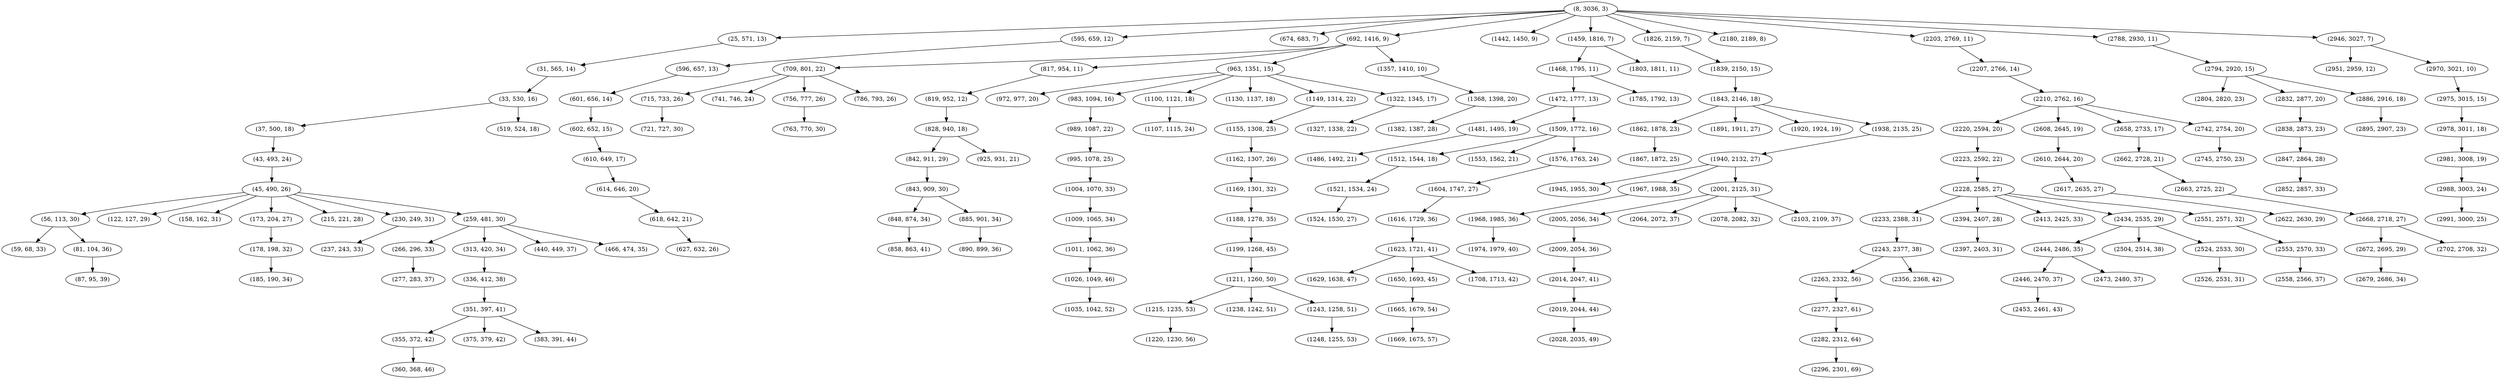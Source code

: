 digraph tree {
    "(8, 3036, 3)";
    "(25, 571, 13)";
    "(31, 565, 14)";
    "(33, 530, 16)";
    "(37, 500, 18)";
    "(43, 493, 24)";
    "(45, 490, 26)";
    "(56, 113, 30)";
    "(59, 68, 33)";
    "(81, 104, 36)";
    "(87, 95, 39)";
    "(122, 127, 29)";
    "(158, 162, 31)";
    "(173, 204, 27)";
    "(178, 198, 32)";
    "(185, 190, 34)";
    "(215, 221, 28)";
    "(230, 249, 31)";
    "(237, 243, 33)";
    "(259, 481, 30)";
    "(266, 296, 33)";
    "(277, 283, 37)";
    "(313, 420, 34)";
    "(336, 412, 38)";
    "(351, 397, 41)";
    "(355, 372, 42)";
    "(360, 368, 46)";
    "(375, 379, 42)";
    "(383, 391, 44)";
    "(440, 449, 37)";
    "(466, 474, 35)";
    "(519, 524, 18)";
    "(595, 659, 12)";
    "(596, 657, 13)";
    "(601, 656, 14)";
    "(602, 652, 15)";
    "(610, 649, 17)";
    "(614, 646, 20)";
    "(618, 642, 21)";
    "(627, 632, 26)";
    "(674, 683, 7)";
    "(692, 1416, 9)";
    "(709, 801, 22)";
    "(715, 733, 26)";
    "(721, 727, 30)";
    "(741, 746, 24)";
    "(756, 777, 26)";
    "(763, 770, 30)";
    "(786, 793, 26)";
    "(817, 954, 11)";
    "(819, 952, 12)";
    "(828, 940, 18)";
    "(842, 911, 29)";
    "(843, 909, 30)";
    "(848, 874, 34)";
    "(858, 863, 41)";
    "(885, 901, 34)";
    "(890, 899, 36)";
    "(925, 931, 21)";
    "(963, 1351, 15)";
    "(972, 977, 20)";
    "(983, 1094, 16)";
    "(989, 1087, 22)";
    "(995, 1078, 25)";
    "(1004, 1070, 33)";
    "(1009, 1065, 34)";
    "(1011, 1062, 36)";
    "(1026, 1049, 46)";
    "(1035, 1042, 52)";
    "(1100, 1121, 18)";
    "(1107, 1115, 24)";
    "(1130, 1137, 18)";
    "(1149, 1314, 22)";
    "(1155, 1308, 25)";
    "(1162, 1307, 26)";
    "(1169, 1301, 32)";
    "(1188, 1278, 35)";
    "(1199, 1268, 45)";
    "(1211, 1260, 50)";
    "(1215, 1235, 53)";
    "(1220, 1230, 56)";
    "(1238, 1242, 51)";
    "(1243, 1258, 51)";
    "(1248, 1255, 53)";
    "(1322, 1345, 17)";
    "(1327, 1338, 22)";
    "(1357, 1410, 10)";
    "(1368, 1398, 20)";
    "(1382, 1387, 28)";
    "(1442, 1450, 9)";
    "(1459, 1816, 7)";
    "(1468, 1795, 11)";
    "(1472, 1777, 13)";
    "(1481, 1495, 19)";
    "(1486, 1492, 21)";
    "(1509, 1772, 16)";
    "(1512, 1544, 18)";
    "(1521, 1534, 24)";
    "(1524, 1530, 27)";
    "(1553, 1562, 21)";
    "(1576, 1763, 24)";
    "(1604, 1747, 27)";
    "(1616, 1729, 36)";
    "(1623, 1721, 41)";
    "(1629, 1638, 47)";
    "(1650, 1693, 45)";
    "(1665, 1679, 54)";
    "(1669, 1675, 57)";
    "(1708, 1713, 42)";
    "(1785, 1792, 13)";
    "(1803, 1811, 11)";
    "(1826, 2159, 7)";
    "(1839, 2150, 15)";
    "(1843, 2146, 18)";
    "(1862, 1878, 23)";
    "(1867, 1872, 25)";
    "(1891, 1911, 27)";
    "(1920, 1924, 19)";
    "(1938, 2135, 25)";
    "(1940, 2132, 27)";
    "(1945, 1955, 30)";
    "(1967, 1988, 35)";
    "(1968, 1985, 36)";
    "(1974, 1979, 40)";
    "(2001, 2125, 31)";
    "(2005, 2056, 34)";
    "(2009, 2054, 36)";
    "(2014, 2047, 41)";
    "(2019, 2044, 44)";
    "(2028, 2035, 49)";
    "(2064, 2072, 37)";
    "(2078, 2082, 32)";
    "(2103, 2109, 37)";
    "(2180, 2189, 8)";
    "(2203, 2769, 11)";
    "(2207, 2766, 14)";
    "(2210, 2762, 16)";
    "(2220, 2594, 20)";
    "(2223, 2592, 22)";
    "(2228, 2585, 27)";
    "(2233, 2388, 31)";
    "(2243, 2377, 38)";
    "(2263, 2332, 56)";
    "(2277, 2327, 61)";
    "(2282, 2312, 64)";
    "(2296, 2301, 69)";
    "(2356, 2368, 42)";
    "(2394, 2407, 28)";
    "(2397, 2403, 31)";
    "(2413, 2425, 33)";
    "(2434, 2535, 29)";
    "(2444, 2486, 35)";
    "(2446, 2470, 37)";
    "(2453, 2461, 43)";
    "(2473, 2480, 37)";
    "(2504, 2514, 38)";
    "(2524, 2533, 30)";
    "(2526, 2531, 31)";
    "(2551, 2571, 32)";
    "(2553, 2570, 33)";
    "(2558, 2566, 37)";
    "(2608, 2645, 19)";
    "(2610, 2644, 20)";
    "(2617, 2635, 27)";
    "(2622, 2630, 29)";
    "(2658, 2733, 17)";
    "(2662, 2728, 21)";
    "(2663, 2725, 22)";
    "(2668, 2718, 27)";
    "(2672, 2695, 29)";
    "(2679, 2686, 34)";
    "(2702, 2708, 32)";
    "(2742, 2754, 20)";
    "(2745, 2750, 23)";
    "(2788, 2930, 11)";
    "(2794, 2920, 15)";
    "(2804, 2820, 23)";
    "(2832, 2877, 20)";
    "(2838, 2873, 23)";
    "(2847, 2864, 28)";
    "(2852, 2857, 33)";
    "(2886, 2916, 18)";
    "(2895, 2907, 23)";
    "(2946, 3027, 7)";
    "(2951, 2959, 12)";
    "(2970, 3021, 10)";
    "(2975, 3015, 15)";
    "(2978, 3011, 18)";
    "(2981, 3008, 19)";
    "(2988, 3003, 24)";
    "(2991, 3000, 25)";
    "(8, 3036, 3)" -> "(25, 571, 13)";
    "(8, 3036, 3)" -> "(595, 659, 12)";
    "(8, 3036, 3)" -> "(674, 683, 7)";
    "(8, 3036, 3)" -> "(692, 1416, 9)";
    "(8, 3036, 3)" -> "(1442, 1450, 9)";
    "(8, 3036, 3)" -> "(1459, 1816, 7)";
    "(8, 3036, 3)" -> "(1826, 2159, 7)";
    "(8, 3036, 3)" -> "(2180, 2189, 8)";
    "(8, 3036, 3)" -> "(2203, 2769, 11)";
    "(8, 3036, 3)" -> "(2788, 2930, 11)";
    "(8, 3036, 3)" -> "(2946, 3027, 7)";
    "(25, 571, 13)" -> "(31, 565, 14)";
    "(31, 565, 14)" -> "(33, 530, 16)";
    "(33, 530, 16)" -> "(37, 500, 18)";
    "(33, 530, 16)" -> "(519, 524, 18)";
    "(37, 500, 18)" -> "(43, 493, 24)";
    "(43, 493, 24)" -> "(45, 490, 26)";
    "(45, 490, 26)" -> "(56, 113, 30)";
    "(45, 490, 26)" -> "(122, 127, 29)";
    "(45, 490, 26)" -> "(158, 162, 31)";
    "(45, 490, 26)" -> "(173, 204, 27)";
    "(45, 490, 26)" -> "(215, 221, 28)";
    "(45, 490, 26)" -> "(230, 249, 31)";
    "(45, 490, 26)" -> "(259, 481, 30)";
    "(56, 113, 30)" -> "(59, 68, 33)";
    "(56, 113, 30)" -> "(81, 104, 36)";
    "(81, 104, 36)" -> "(87, 95, 39)";
    "(173, 204, 27)" -> "(178, 198, 32)";
    "(178, 198, 32)" -> "(185, 190, 34)";
    "(230, 249, 31)" -> "(237, 243, 33)";
    "(259, 481, 30)" -> "(266, 296, 33)";
    "(259, 481, 30)" -> "(313, 420, 34)";
    "(259, 481, 30)" -> "(440, 449, 37)";
    "(259, 481, 30)" -> "(466, 474, 35)";
    "(266, 296, 33)" -> "(277, 283, 37)";
    "(313, 420, 34)" -> "(336, 412, 38)";
    "(336, 412, 38)" -> "(351, 397, 41)";
    "(351, 397, 41)" -> "(355, 372, 42)";
    "(351, 397, 41)" -> "(375, 379, 42)";
    "(351, 397, 41)" -> "(383, 391, 44)";
    "(355, 372, 42)" -> "(360, 368, 46)";
    "(595, 659, 12)" -> "(596, 657, 13)";
    "(596, 657, 13)" -> "(601, 656, 14)";
    "(601, 656, 14)" -> "(602, 652, 15)";
    "(602, 652, 15)" -> "(610, 649, 17)";
    "(610, 649, 17)" -> "(614, 646, 20)";
    "(614, 646, 20)" -> "(618, 642, 21)";
    "(618, 642, 21)" -> "(627, 632, 26)";
    "(692, 1416, 9)" -> "(709, 801, 22)";
    "(692, 1416, 9)" -> "(817, 954, 11)";
    "(692, 1416, 9)" -> "(963, 1351, 15)";
    "(692, 1416, 9)" -> "(1357, 1410, 10)";
    "(709, 801, 22)" -> "(715, 733, 26)";
    "(709, 801, 22)" -> "(741, 746, 24)";
    "(709, 801, 22)" -> "(756, 777, 26)";
    "(709, 801, 22)" -> "(786, 793, 26)";
    "(715, 733, 26)" -> "(721, 727, 30)";
    "(756, 777, 26)" -> "(763, 770, 30)";
    "(817, 954, 11)" -> "(819, 952, 12)";
    "(819, 952, 12)" -> "(828, 940, 18)";
    "(828, 940, 18)" -> "(842, 911, 29)";
    "(828, 940, 18)" -> "(925, 931, 21)";
    "(842, 911, 29)" -> "(843, 909, 30)";
    "(843, 909, 30)" -> "(848, 874, 34)";
    "(843, 909, 30)" -> "(885, 901, 34)";
    "(848, 874, 34)" -> "(858, 863, 41)";
    "(885, 901, 34)" -> "(890, 899, 36)";
    "(963, 1351, 15)" -> "(972, 977, 20)";
    "(963, 1351, 15)" -> "(983, 1094, 16)";
    "(963, 1351, 15)" -> "(1100, 1121, 18)";
    "(963, 1351, 15)" -> "(1130, 1137, 18)";
    "(963, 1351, 15)" -> "(1149, 1314, 22)";
    "(963, 1351, 15)" -> "(1322, 1345, 17)";
    "(983, 1094, 16)" -> "(989, 1087, 22)";
    "(989, 1087, 22)" -> "(995, 1078, 25)";
    "(995, 1078, 25)" -> "(1004, 1070, 33)";
    "(1004, 1070, 33)" -> "(1009, 1065, 34)";
    "(1009, 1065, 34)" -> "(1011, 1062, 36)";
    "(1011, 1062, 36)" -> "(1026, 1049, 46)";
    "(1026, 1049, 46)" -> "(1035, 1042, 52)";
    "(1100, 1121, 18)" -> "(1107, 1115, 24)";
    "(1149, 1314, 22)" -> "(1155, 1308, 25)";
    "(1155, 1308, 25)" -> "(1162, 1307, 26)";
    "(1162, 1307, 26)" -> "(1169, 1301, 32)";
    "(1169, 1301, 32)" -> "(1188, 1278, 35)";
    "(1188, 1278, 35)" -> "(1199, 1268, 45)";
    "(1199, 1268, 45)" -> "(1211, 1260, 50)";
    "(1211, 1260, 50)" -> "(1215, 1235, 53)";
    "(1211, 1260, 50)" -> "(1238, 1242, 51)";
    "(1211, 1260, 50)" -> "(1243, 1258, 51)";
    "(1215, 1235, 53)" -> "(1220, 1230, 56)";
    "(1243, 1258, 51)" -> "(1248, 1255, 53)";
    "(1322, 1345, 17)" -> "(1327, 1338, 22)";
    "(1357, 1410, 10)" -> "(1368, 1398, 20)";
    "(1368, 1398, 20)" -> "(1382, 1387, 28)";
    "(1459, 1816, 7)" -> "(1468, 1795, 11)";
    "(1459, 1816, 7)" -> "(1803, 1811, 11)";
    "(1468, 1795, 11)" -> "(1472, 1777, 13)";
    "(1468, 1795, 11)" -> "(1785, 1792, 13)";
    "(1472, 1777, 13)" -> "(1481, 1495, 19)";
    "(1472, 1777, 13)" -> "(1509, 1772, 16)";
    "(1481, 1495, 19)" -> "(1486, 1492, 21)";
    "(1509, 1772, 16)" -> "(1512, 1544, 18)";
    "(1509, 1772, 16)" -> "(1553, 1562, 21)";
    "(1509, 1772, 16)" -> "(1576, 1763, 24)";
    "(1512, 1544, 18)" -> "(1521, 1534, 24)";
    "(1521, 1534, 24)" -> "(1524, 1530, 27)";
    "(1576, 1763, 24)" -> "(1604, 1747, 27)";
    "(1604, 1747, 27)" -> "(1616, 1729, 36)";
    "(1616, 1729, 36)" -> "(1623, 1721, 41)";
    "(1623, 1721, 41)" -> "(1629, 1638, 47)";
    "(1623, 1721, 41)" -> "(1650, 1693, 45)";
    "(1623, 1721, 41)" -> "(1708, 1713, 42)";
    "(1650, 1693, 45)" -> "(1665, 1679, 54)";
    "(1665, 1679, 54)" -> "(1669, 1675, 57)";
    "(1826, 2159, 7)" -> "(1839, 2150, 15)";
    "(1839, 2150, 15)" -> "(1843, 2146, 18)";
    "(1843, 2146, 18)" -> "(1862, 1878, 23)";
    "(1843, 2146, 18)" -> "(1891, 1911, 27)";
    "(1843, 2146, 18)" -> "(1920, 1924, 19)";
    "(1843, 2146, 18)" -> "(1938, 2135, 25)";
    "(1862, 1878, 23)" -> "(1867, 1872, 25)";
    "(1938, 2135, 25)" -> "(1940, 2132, 27)";
    "(1940, 2132, 27)" -> "(1945, 1955, 30)";
    "(1940, 2132, 27)" -> "(1967, 1988, 35)";
    "(1940, 2132, 27)" -> "(2001, 2125, 31)";
    "(1967, 1988, 35)" -> "(1968, 1985, 36)";
    "(1968, 1985, 36)" -> "(1974, 1979, 40)";
    "(2001, 2125, 31)" -> "(2005, 2056, 34)";
    "(2001, 2125, 31)" -> "(2064, 2072, 37)";
    "(2001, 2125, 31)" -> "(2078, 2082, 32)";
    "(2001, 2125, 31)" -> "(2103, 2109, 37)";
    "(2005, 2056, 34)" -> "(2009, 2054, 36)";
    "(2009, 2054, 36)" -> "(2014, 2047, 41)";
    "(2014, 2047, 41)" -> "(2019, 2044, 44)";
    "(2019, 2044, 44)" -> "(2028, 2035, 49)";
    "(2203, 2769, 11)" -> "(2207, 2766, 14)";
    "(2207, 2766, 14)" -> "(2210, 2762, 16)";
    "(2210, 2762, 16)" -> "(2220, 2594, 20)";
    "(2210, 2762, 16)" -> "(2608, 2645, 19)";
    "(2210, 2762, 16)" -> "(2658, 2733, 17)";
    "(2210, 2762, 16)" -> "(2742, 2754, 20)";
    "(2220, 2594, 20)" -> "(2223, 2592, 22)";
    "(2223, 2592, 22)" -> "(2228, 2585, 27)";
    "(2228, 2585, 27)" -> "(2233, 2388, 31)";
    "(2228, 2585, 27)" -> "(2394, 2407, 28)";
    "(2228, 2585, 27)" -> "(2413, 2425, 33)";
    "(2228, 2585, 27)" -> "(2434, 2535, 29)";
    "(2228, 2585, 27)" -> "(2551, 2571, 32)";
    "(2233, 2388, 31)" -> "(2243, 2377, 38)";
    "(2243, 2377, 38)" -> "(2263, 2332, 56)";
    "(2243, 2377, 38)" -> "(2356, 2368, 42)";
    "(2263, 2332, 56)" -> "(2277, 2327, 61)";
    "(2277, 2327, 61)" -> "(2282, 2312, 64)";
    "(2282, 2312, 64)" -> "(2296, 2301, 69)";
    "(2394, 2407, 28)" -> "(2397, 2403, 31)";
    "(2434, 2535, 29)" -> "(2444, 2486, 35)";
    "(2434, 2535, 29)" -> "(2504, 2514, 38)";
    "(2434, 2535, 29)" -> "(2524, 2533, 30)";
    "(2444, 2486, 35)" -> "(2446, 2470, 37)";
    "(2444, 2486, 35)" -> "(2473, 2480, 37)";
    "(2446, 2470, 37)" -> "(2453, 2461, 43)";
    "(2524, 2533, 30)" -> "(2526, 2531, 31)";
    "(2551, 2571, 32)" -> "(2553, 2570, 33)";
    "(2553, 2570, 33)" -> "(2558, 2566, 37)";
    "(2608, 2645, 19)" -> "(2610, 2644, 20)";
    "(2610, 2644, 20)" -> "(2617, 2635, 27)";
    "(2617, 2635, 27)" -> "(2622, 2630, 29)";
    "(2658, 2733, 17)" -> "(2662, 2728, 21)";
    "(2662, 2728, 21)" -> "(2663, 2725, 22)";
    "(2663, 2725, 22)" -> "(2668, 2718, 27)";
    "(2668, 2718, 27)" -> "(2672, 2695, 29)";
    "(2668, 2718, 27)" -> "(2702, 2708, 32)";
    "(2672, 2695, 29)" -> "(2679, 2686, 34)";
    "(2742, 2754, 20)" -> "(2745, 2750, 23)";
    "(2788, 2930, 11)" -> "(2794, 2920, 15)";
    "(2794, 2920, 15)" -> "(2804, 2820, 23)";
    "(2794, 2920, 15)" -> "(2832, 2877, 20)";
    "(2794, 2920, 15)" -> "(2886, 2916, 18)";
    "(2832, 2877, 20)" -> "(2838, 2873, 23)";
    "(2838, 2873, 23)" -> "(2847, 2864, 28)";
    "(2847, 2864, 28)" -> "(2852, 2857, 33)";
    "(2886, 2916, 18)" -> "(2895, 2907, 23)";
    "(2946, 3027, 7)" -> "(2951, 2959, 12)";
    "(2946, 3027, 7)" -> "(2970, 3021, 10)";
    "(2970, 3021, 10)" -> "(2975, 3015, 15)";
    "(2975, 3015, 15)" -> "(2978, 3011, 18)";
    "(2978, 3011, 18)" -> "(2981, 3008, 19)";
    "(2981, 3008, 19)" -> "(2988, 3003, 24)";
    "(2988, 3003, 24)" -> "(2991, 3000, 25)";
}
